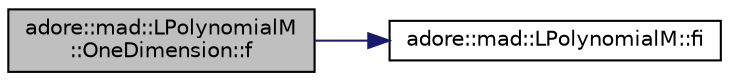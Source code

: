 digraph "adore::mad::LPolynomialM::OneDimension::f"
{
 // LATEX_PDF_SIZE
  edge [fontname="Helvetica",fontsize="10",labelfontname="Helvetica",labelfontsize="10"];
  node [fontname="Helvetica",fontsize="10",shape=record];
  rankdir="LR";
  Node1 [label="adore::mad::LPolynomialM\l::OneDimension::f",height=0.2,width=0.4,color="black", fillcolor="grey75", style="filled", fontcolor="black",tooltip=" "];
  Node1 -> Node2 [color="midnightblue",fontsize="10",style="solid",fontname="Helvetica"];
  Node2 [label="adore::mad::LPolynomialM::fi",height=0.2,width=0.4,color="black", fillcolor="white", style="filled",URL="$classadore_1_1mad_1_1LPolynomialM.html#a10c76aced7216012ea7a9c873b8ac63b",tooltip=" "];
}
